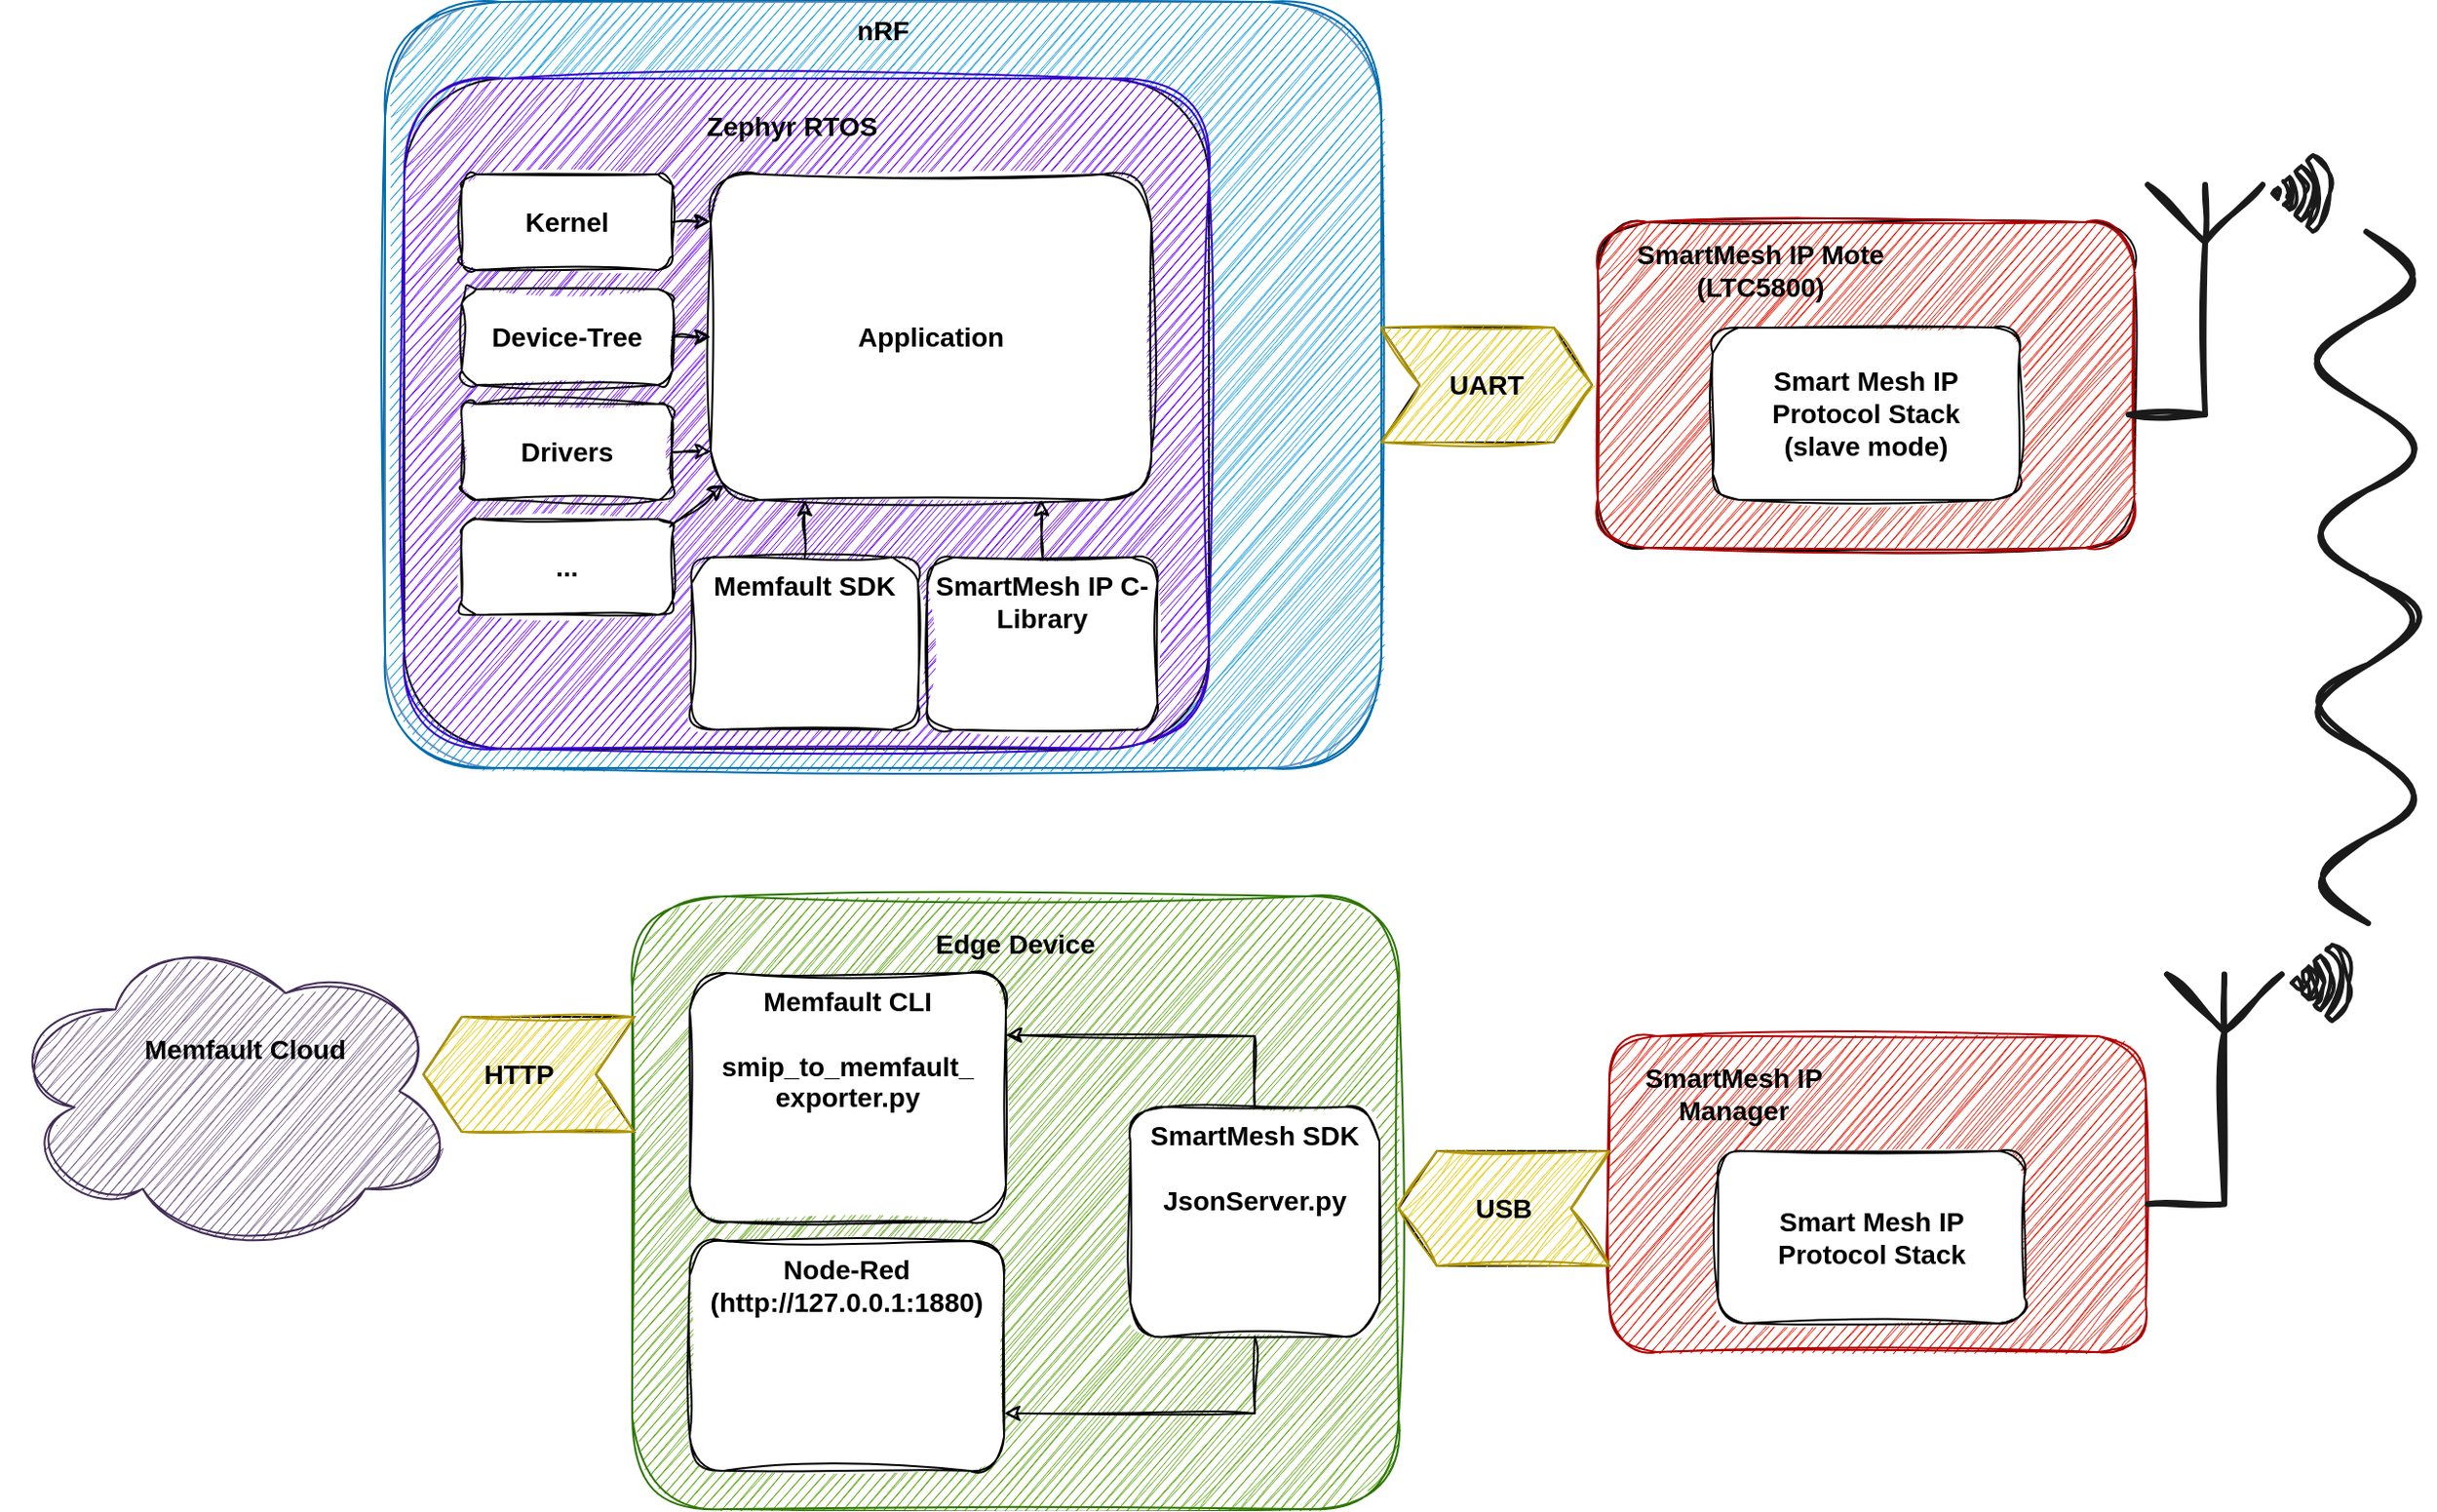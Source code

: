 <mxfile version="22.0.0" type="device">
  <diagram name="Seite-1" id="L0GpzifBV8TgFiYxbjSZ">
    <mxGraphModel dx="2856" dy="1033" grid="1" gridSize="10" guides="1" tooltips="1" connect="1" arrows="1" fold="1" page="1" pageScale="1" pageWidth="1169" pageHeight="827" background="#FFFFFF" math="0" shadow="0">
      <root>
        <mxCell id="0" />
        <mxCell id="1" parent="0" />
        <mxCell id="WVzPtnamkMBLntwU1Xq9-48" value="" style="rounded=1;whiteSpace=wrap;html=1;sketch=1;curveFitting=1;jiggle=2;" parent="1" vertex="1">
          <mxGeometry x="683" y="155" width="280" height="170" as="geometry" />
        </mxCell>
        <mxCell id="WVzPtnamkMBLntwU1Xq9-47" value="" style="shape=step;perimeter=stepPerimeter;whiteSpace=wrap;html=1;fixedSize=1;" parent="1" vertex="1">
          <mxGeometry x="570" y="210" width="110" height="60" as="geometry" />
        </mxCell>
        <mxCell id="WVzPtnamkMBLntwU1Xq9-29" value="" style="rounded=1;whiteSpace=wrap;html=1;fillColor=#FFFFFF;strokeColor=#6c8ebf;" parent="1" vertex="1">
          <mxGeometry x="50" y="40" width="520" height="400" as="geometry" />
        </mxCell>
        <mxCell id="UuiTJsC0Ss3qDs7PkN3w-1" value="" style="rounded=1;whiteSpace=wrap;html=1;fillColor=#1ba1e2;strokeColor=#006EAF;sketch=1;curveFitting=1;jiggle=2;fontColor=#ffffff;" parent="1" vertex="1">
          <mxGeometry x="50" y="40" width="520" height="400" as="geometry" />
        </mxCell>
        <mxCell id="UuiTJsC0Ss3qDs7PkN3w-2" value="&lt;b&gt;&lt;font style=&quot;font-size: 14px;&quot;&gt;nRF&lt;/font&gt;&lt;/b&gt;" style="text;html=1;strokeColor=none;fillColor=none;align=center;verticalAlign=middle;whiteSpace=wrap;rounded=0;sketch=1;curveFitting=1;jiggle=2;" parent="1" vertex="1">
          <mxGeometry x="265" y="40" width="90" height="30" as="geometry" />
        </mxCell>
        <mxCell id="H8hU0eeSxLjhWpU3ffF--6" value="" style="rounded=1;whiteSpace=wrap;html=1;fillColor=#e51400;strokeColor=#B20000;sketch=1;curveFitting=1;jiggle=2;fontColor=#ffffff;" parent="1" vertex="1">
          <mxGeometry x="683" y="155" width="280" height="170" as="geometry" />
        </mxCell>
        <mxCell id="H8hU0eeSxLjhWpU3ffF--5" value="&lt;font style=&quot;font-size: 14px;&quot;&gt;&lt;b&gt;UART&lt;/b&gt;&lt;/font&gt;" style="shape=step;perimeter=stepPerimeter;whiteSpace=wrap;html=1;fixedSize=1;fillColor=#e3c800;strokeColor=#B09500;sketch=1;curveFitting=1;jiggle=2;fontColor=#000000;" parent="1" vertex="1">
          <mxGeometry x="570" y="210" width="110" height="60" as="geometry" />
        </mxCell>
        <mxCell id="H8hU0eeSxLjhWpU3ffF--8" value="&lt;font style=&quot;font-size: 14px;&quot;&gt;&lt;b&gt;Smart Mesh IP &lt;br&gt;Protocol Stack&lt;br&gt;(slave mode)&lt;br&gt;&lt;/b&gt;&lt;/font&gt;" style="rounded=1;whiteSpace=wrap;html=1;sketch=1;curveFitting=1;jiggle=2;" parent="1" vertex="1">
          <mxGeometry x="743" y="210" width="160" height="90" as="geometry" />
        </mxCell>
        <mxCell id="H8hU0eeSxLjhWpU3ffF--35" value="&lt;b&gt;&lt;font style=&quot;font-size: 14px;&quot;&gt;SmartMesh IP Mote &lt;br&gt;(&lt;/font&gt;&lt;/b&gt;&lt;b style=&quot;border-color: var(--border-color);&quot;&gt;&lt;font style=&quot;border-color: var(--border-color); font-size: 14px;&quot;&gt;LTC5800)&lt;/font&gt;&lt;/b&gt;" style="text;html=1;strokeColor=none;fillColor=none;align=center;verticalAlign=middle;whiteSpace=wrap;rounded=0;sketch=1;curveFitting=1;jiggle=2;" parent="1" vertex="1">
          <mxGeometry x="673" y="155" width="190" height="50" as="geometry" />
        </mxCell>
        <mxCell id="H8hU0eeSxLjhWpU3ffF--47" value="" style="shape=image;verticalLabelPosition=bottom;labelBackgroundColor=default;verticalAlign=top;aspect=fixed;imageAspect=0;image=https://upload.wikimedia.org/wikipedia/commons/thumb/2/2c/Nordic_Semiconductor_Company_Logo.svg/1200px-Nordic_Semiconductor_Company_Logo.svg.png;sketch=1;curveFitting=1;jiggle=2;" parent="1" vertex="1">
          <mxGeometry x="490" y="49.86" width="70" height="60.14" as="geometry" />
        </mxCell>
        <mxCell id="H8hU0eeSxLjhWpU3ffF--52" value="" style="shape=image;verticalLabelPosition=bottom;labelBackgroundColor=default;verticalAlign=top;aspect=fixed;imageAspect=0;image=https://www.seekpng.com/png/full/246-2469562_analog-devices-logo-png-transparent-analog-devices-logo.png;sketch=1;curveFitting=1;jiggle=2;" parent="1" vertex="1">
          <mxGeometry x="843" y="165" width="101.69" height="30" as="geometry" />
        </mxCell>
        <mxCell id="WVzPtnamkMBLntwU1Xq9-9" value="" style="group;sketch=1;curveFitting=1;jiggle=2;" parent="1" vertex="1" connectable="0">
          <mxGeometry x="689" y="580" width="280" height="165" as="geometry" />
        </mxCell>
        <mxCell id="WVzPtnamkMBLntwU1Xq9-55" value="" style="rounded=1;whiteSpace=wrap;html=1;fillColor=#FFFFFF;strokeColor=#FFFFFF;" parent="WVzPtnamkMBLntwU1Xq9-9" vertex="1">
          <mxGeometry width="280" height="165" as="geometry" />
        </mxCell>
        <mxCell id="H8hU0eeSxLjhWpU3ffF--16" value="" style="rounded=1;whiteSpace=wrap;html=1;fillColor=#e51400;strokeColor=#B20000;sketch=1;curveFitting=1;jiggle=2;fontColor=#ffffff;" parent="WVzPtnamkMBLntwU1Xq9-9" vertex="1">
          <mxGeometry width="280" height="165" as="geometry" />
        </mxCell>
        <mxCell id="H8hU0eeSxLjhWpU3ffF--17" value="&lt;b&gt;&lt;font style=&quot;font-size: 14px;&quot;&gt;SmartMesh IP Manager&lt;/font&gt;&lt;/b&gt;" style="text;html=1;strokeColor=none;fillColor=none;align=center;verticalAlign=middle;whiteSpace=wrap;rounded=0;sketch=1;curveFitting=1;jiggle=2;" parent="WVzPtnamkMBLntwU1Xq9-9" vertex="1">
          <mxGeometry x="15" y="10" width="100" height="40" as="geometry" />
        </mxCell>
        <mxCell id="H8hU0eeSxLjhWpU3ffF--26" value="&lt;font style=&quot;font-size: 14px;&quot;&gt;&lt;b&gt;Smart Mesh IP &lt;br&gt;Protocol Stack&lt;br&gt;&lt;/b&gt;&lt;/font&gt;" style="rounded=1;whiteSpace=wrap;html=1;sketch=1;curveFitting=1;jiggle=2;" parent="WVzPtnamkMBLntwU1Xq9-9" vertex="1">
          <mxGeometry x="56.69" y="60" width="160" height="90" as="geometry" />
        </mxCell>
        <mxCell id="H8hU0eeSxLjhWpU3ffF--53" value="" style="shape=image;verticalLabelPosition=bottom;labelBackgroundColor=default;verticalAlign=top;aspect=fixed;imageAspect=0;image=https://www.seekpng.com/png/full/246-2469562_analog-devices-logo-png-transparent-analog-devices-logo.png;sketch=1;curveFitting=1;jiggle=2;" parent="WVzPtnamkMBLntwU1Xq9-9" vertex="1">
          <mxGeometry x="152.49" y="15" width="101.69" height="30" as="geometry" />
        </mxCell>
        <mxCell id="WVzPtnamkMBLntwU1Xq9-11" value="" style="group;" parent="1" vertex="1" connectable="0">
          <mxGeometry x="-150" y="523.5" width="237" height="196.5" as="geometry" />
        </mxCell>
        <mxCell id="WVzPtnamkMBLntwU1Xq9-73" value="" style="ellipse;shape=cloud;whiteSpace=wrap;html=1;fillColor=#FFFFFF;strokeColor=#FFFFFF;" parent="WVzPtnamkMBLntwU1Xq9-11" vertex="1">
          <mxGeometry x="1.135e-14" width="237.0" height="170.337" as="geometry" />
        </mxCell>
        <mxCell id="H8hU0eeSxLjhWpU3ffF--31" value="" style="ellipse;shape=cloud;whiteSpace=wrap;html=1;fillColor=#76608a;strokeColor=#432D57;sketch=1;curveFitting=1;jiggle=2;fontColor=#ffffff;" parent="WVzPtnamkMBLntwU1Xq9-11" vertex="1">
          <mxGeometry width="237.0" height="170.337" as="geometry" />
        </mxCell>
        <mxCell id="H8hU0eeSxLjhWpU3ffF--41" value="&lt;b&gt;&lt;font style=&quot;font-size: 14px;&quot;&gt;Memfault Cloud&lt;/font&gt;&lt;/b&gt;" style="text;html=1;strokeColor=none;fillColor=none;align=center;verticalAlign=middle;whiteSpace=wrap;rounded=0;sketch=1;curveFitting=1;jiggle=2;" parent="WVzPtnamkMBLntwU1Xq9-11" vertex="1">
          <mxGeometry x="72.086" y="46.759" width="109.943" height="33.399" as="geometry" />
        </mxCell>
        <mxCell id="H8hU0eeSxLjhWpU3ffF--49" value="" style="shape=image;verticalLabelPosition=bottom;labelBackgroundColor=default;verticalAlign=top;aspect=fixed;imageAspect=0;image=https://docs.memfault.com/img/memfault-logo-full-light-min.png;sketch=1;curveFitting=1;jiggle=2;" parent="WVzPtnamkMBLntwU1Xq9-11" vertex="1">
          <mxGeometry x="39.28" y="80" width="175.42" height="52.48" as="geometry" />
        </mxCell>
        <mxCell id="WVzPtnamkMBLntwU1Xq9-16" value="" style="group;sketch=1;curveFitting=1;jiggle=2;" parent="1" vertex="1" connectable="0">
          <mxGeometry x="179" y="507" width="421" height="320" as="geometry" />
        </mxCell>
        <mxCell id="WVzPtnamkMBLntwU1Xq9-59" value="" style="rounded=1;whiteSpace=wrap;html=1;fillColor=#FFFFFF;strokeColor=#FFFFFF;" parent="WVzPtnamkMBLntwU1Xq9-16" vertex="1">
          <mxGeometry width="400" height="320" as="geometry" />
        </mxCell>
        <mxCell id="H8hU0eeSxLjhWpU3ffF--29" value="" style="rounded=1;whiteSpace=wrap;html=1;fillColor=#60a917;strokeColor=#2D7600;sketch=1;curveFitting=1;jiggle=2;fontColor=#ffffff;" parent="WVzPtnamkMBLntwU1Xq9-16" vertex="1">
          <mxGeometry width="400" height="320" as="geometry" />
        </mxCell>
        <mxCell id="H8hU0eeSxLjhWpU3ffF--30" value="&lt;b&gt;&lt;font style=&quot;font-size: 14px;&quot;&gt;Edge Device&lt;/font&gt;&lt;/b&gt;" style="text;html=1;strokeColor=none;fillColor=none;align=center;verticalAlign=middle;whiteSpace=wrap;rounded=0;sketch=1;curveFitting=1;jiggle=2;" parent="WVzPtnamkMBLntwU1Xq9-16" vertex="1">
          <mxGeometry x="155" y="10" width="90" height="30" as="geometry" />
        </mxCell>
        <mxCell id="H8hU0eeSxLjhWpU3ffF--36" value="&lt;font style=&quot;font-size: 14px;&quot;&gt;&lt;b&gt;SmartMesh SDK&lt;br&gt;&lt;br&gt;JsonServer.py&lt;br&gt;&lt;/b&gt;&lt;/font&gt;" style="rounded=1;whiteSpace=wrap;html=1;verticalAlign=top;sketch=1;curveFitting=1;jiggle=2;" parent="WVzPtnamkMBLntwU1Xq9-16" vertex="1">
          <mxGeometry x="260" y="110" width="130" height="120" as="geometry" />
        </mxCell>
        <mxCell id="H8hU0eeSxLjhWpU3ffF--38" value="&lt;font style=&quot;font-size: 14px;&quot;&gt;&lt;b&gt;Node-Red&lt;br&gt;(http://127.0.0.1:1880)&lt;br&gt;&lt;/b&gt;&lt;/font&gt;" style="rounded=1;whiteSpace=wrap;html=1;verticalAlign=top;sketch=1;curveFitting=1;jiggle=2;" parent="WVzPtnamkMBLntwU1Xq9-16" vertex="1">
          <mxGeometry x="30" y="180" width="164.1" height="120" as="geometry" />
        </mxCell>
        <mxCell id="H8hU0eeSxLjhWpU3ffF--39" value="" style="endArrow=classic;html=1;rounded=0;entryX=1;entryY=0.75;entryDx=0;entryDy=0;exitX=0.5;exitY=1;exitDx=0;exitDy=0;sketch=1;curveFitting=1;jiggle=2;" parent="WVzPtnamkMBLntwU1Xq9-16" source="H8hU0eeSxLjhWpU3ffF--36" target="H8hU0eeSxLjhWpU3ffF--38" edge="1">
          <mxGeometry width="50" height="50" relative="1" as="geometry">
            <mxPoint x="325" y="380" as="sourcePoint" />
            <mxPoint x="380" as="targetPoint" />
            <Array as="points">
              <mxPoint x="325" y="270" />
            </Array>
          </mxGeometry>
        </mxCell>
        <mxCell id="H8hU0eeSxLjhWpU3ffF--54" value="" style="shape=image;verticalLabelPosition=bottom;labelBackgroundColor=default;verticalAlign=top;aspect=fixed;imageAspect=0;image=https://upload.wikimedia.org/wikipedia/commons/thumb/c/c3/Python-logo-notext.svg/1200px-Python-logo-notext.svg.png;sketch=1;curveFitting=1;jiggle=2;" parent="WVzPtnamkMBLntwU1Xq9-16" vertex="1">
          <mxGeometry x="302.19" y="170" width="45.63" height="50" as="geometry" />
        </mxCell>
        <mxCell id="H8hU0eeSxLjhWpU3ffF--56" value="" style="shape=image;verticalLabelPosition=bottom;labelBackgroundColor=default;verticalAlign=top;aspect=fixed;imageAspect=0;image=https://www.seven.io/wp-content/uploads/integrationen_nodered.png;sketch=1;curveFitting=1;jiggle=2;" parent="WVzPtnamkMBLntwU1Xq9-16" vertex="1">
          <mxGeometry x="67.05" y="210" width="90" height="90" as="geometry" />
        </mxCell>
        <mxCell id="4KodNN3pUrY_mD3znD1i-3" value="&lt;font style=&quot;font-size: 14px;&quot;&gt;&lt;b&gt;Memfault CLI&lt;br&gt;&lt;br&gt;smip_to_memfault_&lt;br&gt;exporter.py&lt;br&gt;&lt;/b&gt;&lt;/font&gt;" style="rounded=1;whiteSpace=wrap;html=1;verticalAlign=top;sketch=1;curveFitting=1;jiggle=2;" parent="WVzPtnamkMBLntwU1Xq9-16" vertex="1">
          <mxGeometry x="30" y="40" width="165" height="130" as="geometry" />
        </mxCell>
        <mxCell id="4KodNN3pUrY_mD3znD1i-4" value="" style="shape=image;verticalLabelPosition=bottom;labelBackgroundColor=default;verticalAlign=top;aspect=fixed;imageAspect=0;image=https://upload.wikimedia.org/wikipedia/commons/thumb/c/c3/Python-logo-notext.svg/1200px-Python-logo-notext.svg.png;sketch=1;curveFitting=1;jiggle=2;" parent="WVzPtnamkMBLntwU1Xq9-16" vertex="1">
          <mxGeometry x="89.24" y="120" width="45.63" height="50" as="geometry" />
        </mxCell>
        <mxCell id="WVzPtnamkMBLntwU1Xq9-15" value="" style="endArrow=classic;html=1;rounded=0;entryX=1;entryY=0.25;entryDx=0;entryDy=0;exitX=0.5;exitY=0;exitDx=0;exitDy=0;sketch=1;curveFitting=1;jiggle=2;" parent="WVzPtnamkMBLntwU1Xq9-16" source="H8hU0eeSxLjhWpU3ffF--36" target="4KodNN3pUrY_mD3znD1i-3" edge="1">
          <mxGeometry width="50" height="50" relative="1" as="geometry">
            <mxPoint x="335" y="240" as="sourcePoint" />
            <mxPoint x="204" y="280" as="targetPoint" />
            <Array as="points">
              <mxPoint x="325" y="73" />
            </Array>
          </mxGeometry>
        </mxCell>
        <mxCell id="WVzPtnamkMBLntwU1Xq9-37" value="" style="group;sketch=1;curveFitting=1;jiggle=2;strokeColor=none;" parent="1" vertex="1" connectable="0">
          <mxGeometry x="970" y="120" width="95" height="135.5" as="geometry" />
        </mxCell>
        <mxCell id="WVzPtnamkMBLntwU1Xq9-30" value="" style="endArrow=none;html=1;rounded=0;strokeColor=#1A1A1A;strokeWidth=3;sketch=1;curveFitting=1;jiggle=2;" parent="WVzPtnamkMBLntwU1Xq9-37" edge="1">
          <mxGeometry width="50" height="50" relative="1" as="geometry">
            <mxPoint x="-10" y="135.5" as="sourcePoint" />
            <mxPoint x="30" y="45.5" as="targetPoint" />
            <Array as="points">
              <mxPoint x="30" y="135.5" />
            </Array>
          </mxGeometry>
        </mxCell>
        <mxCell id="WVzPtnamkMBLntwU1Xq9-33" value="" style="endArrow=none;html=1;rounded=0;strokeColor=#1A1A1A;strokeWidth=3;sketch=1;curveFitting=1;jiggle=2;" parent="WVzPtnamkMBLntwU1Xq9-37" edge="1">
          <mxGeometry width="50" height="50" relative="1" as="geometry">
            <mxPoint x="30" y="45.5" as="sourcePoint" />
            <mxPoint x="60" y="15.5" as="targetPoint" />
          </mxGeometry>
        </mxCell>
        <mxCell id="WVzPtnamkMBLntwU1Xq9-34" value="" style="endArrow=none;html=1;rounded=0;strokeColor=#1A1A1A;strokeWidth=3;sketch=1;curveFitting=1;jiggle=2;" parent="WVzPtnamkMBLntwU1Xq9-37" edge="1">
          <mxGeometry width="50" height="50" relative="1" as="geometry">
            <mxPoint x="30" y="45.5" as="sourcePoint" />
            <mxPoint x="30" y="15.5" as="targetPoint" />
          </mxGeometry>
        </mxCell>
        <mxCell id="WVzPtnamkMBLntwU1Xq9-35" value="" style="endArrow=none;html=1;rounded=0;strokeColor=#1A1A1A;strokeWidth=3;sketch=1;curveFitting=1;jiggle=2;" parent="WVzPtnamkMBLntwU1Xq9-37" edge="1">
          <mxGeometry width="50" height="50" relative="1" as="geometry">
            <mxPoint x="30" y="45.5" as="sourcePoint" />
            <mxPoint y="15.5" as="targetPoint" />
          </mxGeometry>
        </mxCell>
        <mxCell id="WVzPtnamkMBLntwU1Xq9-36" value="" style="html=1;verticalLabelPosition=bottom;align=center;labelBackgroundColor=#ffffff;verticalAlign=top;strokeWidth=2;strokeColor=#1A1A1A;shadow=0;dashed=0;shape=mxgraph.ios7.icons.wifi;pointerEvents=1;fillColor=none;rotation=90;sketch=1;curveFitting=1;jiggle=2;" parent="WVzPtnamkMBLntwU1Xq9-37" vertex="1">
          <mxGeometry x="60" y="5" width="40" height="30" as="geometry" />
        </mxCell>
        <mxCell id="WVzPtnamkMBLntwU1Xq9-46" value="" style="rounded=1;whiteSpace=wrap;html=1;" parent="1" vertex="1">
          <mxGeometry x="60" y="80" width="420" height="350" as="geometry" />
        </mxCell>
        <mxCell id="UuiTJsC0Ss3qDs7PkN3w-3" value="" style="rounded=1;whiteSpace=wrap;html=1;fillColor=#6a00ff;strokeColor=#3700CC;sketch=1;curveFitting=1;jiggle=2;fontColor=#ffffff;" parent="1" vertex="1">
          <mxGeometry x="60" y="80" width="420" height="350" as="geometry" />
        </mxCell>
        <mxCell id="UuiTJsC0Ss3qDs7PkN3w-5" value="&lt;b&gt;&lt;font style=&quot;font-size: 14px;&quot;&gt;Zephyr RTOS&lt;/font&gt;&lt;/b&gt;" style="text;html=1;strokeColor=none;fillColor=none;align=center;verticalAlign=middle;whiteSpace=wrap;rounded=0;sketch=1;curveFitting=1;jiggle=2;" parent="1" vertex="1">
          <mxGeometry x="210" y="90" width="105" height="30" as="geometry" />
        </mxCell>
        <mxCell id="UuiTJsC0Ss3qDs7PkN3w-6" value="&lt;font style=&quot;font-size: 14px;&quot;&gt;&lt;b&gt;Kernel&lt;/b&gt;&lt;/font&gt;" style="rounded=1;whiteSpace=wrap;html=1;sketch=1;curveFitting=1;jiggle=2;" parent="1" vertex="1">
          <mxGeometry x="90" y="130" width="110" height="50" as="geometry" />
        </mxCell>
        <mxCell id="UuiTJsC0Ss3qDs7PkN3w-7" value="&lt;font style=&quot;font-size: 14px;&quot;&gt;&lt;b&gt;Device-Tree&lt;/b&gt;&lt;/font&gt;" style="rounded=1;whiteSpace=wrap;html=1;sketch=1;curveFitting=1;jiggle=2;" parent="1" vertex="1">
          <mxGeometry x="90" y="190" width="110" height="50" as="geometry" />
        </mxCell>
        <mxCell id="UuiTJsC0Ss3qDs7PkN3w-8" value="&lt;font style=&quot;font-size: 14px;&quot;&gt;&lt;b&gt;Drivers&lt;/b&gt;&lt;/font&gt;" style="rounded=1;whiteSpace=wrap;html=1;sketch=1;curveFitting=1;jiggle=2;" parent="1" vertex="1">
          <mxGeometry x="90" y="250" width="110" height="50" as="geometry" />
        </mxCell>
        <mxCell id="UuiTJsC0Ss3qDs7PkN3w-9" value="&lt;font style=&quot;font-size: 14px;&quot;&gt;&lt;b&gt;Application&lt;/b&gt;&lt;/font&gt;" style="rounded=1;whiteSpace=wrap;html=1;sketch=1;curveFitting=1;jiggle=2;" parent="1" vertex="1">
          <mxGeometry x="220" y="130" width="230" height="170" as="geometry" />
        </mxCell>
        <mxCell id="UuiTJsC0Ss3qDs7PkN3w-11" value="&lt;font style=&quot;font-size: 14px;&quot;&gt;&lt;b&gt;Memfault SDK&lt;/b&gt;&lt;/font&gt;" style="rounded=1;whiteSpace=wrap;html=1;verticalAlign=top;sketch=1;curveFitting=1;jiggle=2;" parent="1" vertex="1">
          <mxGeometry x="210" y="330" width="118.15" height="90" as="geometry" />
        </mxCell>
        <mxCell id="UuiTJsC0Ss3qDs7PkN3w-12" value="" style="endArrow=classic;html=1;rounded=0;exitX=0.5;exitY=0;exitDx=0;exitDy=0;sketch=1;curveFitting=1;jiggle=2;" parent="1" source="UuiTJsC0Ss3qDs7PkN3w-11" edge="1">
          <mxGeometry width="50" height="50" relative="1" as="geometry">
            <mxPoint x="540" y="200" as="sourcePoint" />
            <mxPoint x="269" y="300" as="targetPoint" />
          </mxGeometry>
        </mxCell>
        <mxCell id="H8hU0eeSxLjhWpU3ffF--1" value="&lt;font style=&quot;font-size: 14px;&quot;&gt;&lt;b&gt;SmartMesh IP C-Library&lt;/b&gt;&lt;/font&gt;" style="rounded=1;whiteSpace=wrap;html=1;verticalAlign=top;sketch=1;curveFitting=1;jiggle=2;" parent="1" vertex="1">
          <mxGeometry x="333.17" y="330" width="120" height="90" as="geometry" />
        </mxCell>
        <mxCell id="H8hU0eeSxLjhWpU3ffF--2" value="" style="endArrow=classic;html=1;rounded=0;exitX=0.5;exitY=0;exitDx=0;exitDy=0;entryX=0.75;entryY=1;entryDx=0;entryDy=0;sketch=1;curveFitting=1;jiggle=2;" parent="1" source="H8hU0eeSxLjhWpU3ffF--1" target="UuiTJsC0Ss3qDs7PkN3w-9" edge="1">
          <mxGeometry width="50" height="50" relative="1" as="geometry">
            <mxPoint x="550" y="320" as="sourcePoint" />
            <mxPoint x="600" y="270" as="targetPoint" />
          </mxGeometry>
        </mxCell>
        <mxCell id="H8hU0eeSxLjhWpU3ffF--46" value="" style="shape=image;verticalLabelPosition=bottom;labelBackgroundColor=default;verticalAlign=top;aspect=fixed;imageAspect=0;image=https://upload.wikimedia.org/wikipedia/commons/thumb/6/64/Zephyr_RTOS_logo_2015.svg/1200px-Zephyr_RTOS_logo_2015.svg.png;sketch=1;curveFitting=1;jiggle=2;" parent="1" vertex="1">
          <mxGeometry x="315" y="83.82" width="85" height="42.36" as="geometry" />
        </mxCell>
        <mxCell id="H8hU0eeSxLjhWpU3ffF--48" value="" style="shape=image;verticalLabelPosition=bottom;labelBackgroundColor=default;verticalAlign=top;aspect=fixed;imageAspect=0;image=https://docs.memfault.com/img/memfault-logo-full-light-min.png;sketch=1;curveFitting=1;jiggle=2;" parent="1" vertex="1">
          <mxGeometry x="210" y="370.0" width="115.02" height="34.41" as="geometry" />
        </mxCell>
        <mxCell id="WVzPtnamkMBLntwU1Xq9-1" value="&lt;font style=&quot;font-size: 14px;&quot;&gt;&lt;b&gt;...&lt;/b&gt;&lt;/font&gt;" style="rounded=1;whiteSpace=wrap;html=1;sketch=1;curveFitting=1;jiggle=2;" parent="1" vertex="1">
          <mxGeometry x="90" y="310" width="110" height="50" as="geometry" />
        </mxCell>
        <mxCell id="WVzPtnamkMBLntwU1Xq9-2" value="" style="endArrow=classic;html=1;rounded=0;exitX=1;exitY=0.5;exitDx=0;exitDy=0;entryX=0;entryY=0.145;entryDx=0;entryDy=0;entryPerimeter=0;sketch=1;curveFitting=1;jiggle=2;" parent="1" source="UuiTJsC0Ss3qDs7PkN3w-6" target="UuiTJsC0Ss3qDs7PkN3w-9" edge="1">
          <mxGeometry width="50" height="50" relative="1" as="geometry">
            <mxPoint x="279" y="340" as="sourcePoint" />
            <mxPoint x="280" y="309" as="targetPoint" />
          </mxGeometry>
        </mxCell>
        <mxCell id="WVzPtnamkMBLntwU1Xq9-3" value="" style="endArrow=classic;html=1;rounded=0;exitX=1;exitY=0.5;exitDx=0;exitDy=0;entryX=0;entryY=0.5;entryDx=0;entryDy=0;sketch=1;curveFitting=1;jiggle=2;" parent="1" source="UuiTJsC0Ss3qDs7PkN3w-7" target="UuiTJsC0Ss3qDs7PkN3w-9" edge="1">
          <mxGeometry width="50" height="50" relative="1" as="geometry">
            <mxPoint x="210" y="165" as="sourcePoint" />
            <mxPoint x="230" y="166" as="targetPoint" />
          </mxGeometry>
        </mxCell>
        <mxCell id="WVzPtnamkMBLntwU1Xq9-4" value="" style="endArrow=classic;html=1;rounded=0;exitX=1;exitY=0.5;exitDx=0;exitDy=0;entryX=0.001;entryY=0.851;entryDx=0;entryDy=0;entryPerimeter=0;sketch=1;curveFitting=1;jiggle=2;" parent="1" source="UuiTJsC0Ss3qDs7PkN3w-8" target="UuiTJsC0Ss3qDs7PkN3w-9" edge="1">
          <mxGeometry width="50" height="50" relative="1" as="geometry">
            <mxPoint x="210" y="225" as="sourcePoint" />
            <mxPoint x="230" y="225" as="targetPoint" />
          </mxGeometry>
        </mxCell>
        <mxCell id="WVzPtnamkMBLntwU1Xq9-5" value="" style="endArrow=classic;html=1;rounded=0;exitX=0.988;exitY=0.08;exitDx=0;exitDy=0;entryX=0.03;entryY=0.955;entryDx=0;entryDy=0;entryPerimeter=0;exitPerimeter=0;sketch=1;curveFitting=1;jiggle=2;" parent="1" source="WVzPtnamkMBLntwU1Xq9-1" target="UuiTJsC0Ss3qDs7PkN3w-9" edge="1">
          <mxGeometry width="50" height="50" relative="1" as="geometry">
            <mxPoint x="210" y="165" as="sourcePoint" />
            <mxPoint x="230" y="165" as="targetPoint" />
          </mxGeometry>
        </mxCell>
        <mxCell id="WVzPtnamkMBLntwU1Xq9-6" value="" style="shape=image;verticalLabelPosition=bottom;labelBackgroundColor=default;verticalAlign=top;aspect=fixed;imageAspect=0;image=https://upload.wikimedia.org/wikipedia/commons/c/c2/GitHub_Invertocat_Logo.svg;sketch=1;curveFitting=1;jiggle=2;" parent="1" vertex="1">
          <mxGeometry x="373.17" y="374" width="40" height="40" as="geometry" />
        </mxCell>
        <mxCell id="WVzPtnamkMBLntwU1Xq9-66" value="" style="group" parent="1" vertex="1" connectable="0">
          <mxGeometry x="579" y="640" width="110" height="60" as="geometry" />
        </mxCell>
        <mxCell id="WVzPtnamkMBLntwU1Xq9-64" value="" style="shape=step;perimeter=stepPerimeter;whiteSpace=wrap;html=1;fixedSize=1;rotation=-180;" parent="WVzPtnamkMBLntwU1Xq9-66" vertex="1">
          <mxGeometry width="110" height="60" as="geometry" />
        </mxCell>
        <mxCell id="WVzPtnamkMBLntwU1Xq9-65" value="" style="shape=step;perimeter=stepPerimeter;whiteSpace=wrap;html=1;fixedSize=1;fillColor=#e3c800;strokeColor=#B09500;sketch=1;curveFitting=1;jiggle=2;fontColor=#000000;rotation=-180;" parent="WVzPtnamkMBLntwU1Xq9-66" vertex="1">
          <mxGeometry width="110" height="60" as="geometry" />
        </mxCell>
        <mxCell id="WVzPtnamkMBLntwU1Xq9-67" value="&lt;font style=&quot;font-size: 14px;&quot;&gt;&lt;b&gt;USB&lt;/b&gt;&lt;/font&gt;" style="text;html=1;strokeColor=none;fillColor=none;align=center;verticalAlign=middle;whiteSpace=wrap;rounded=0;" parent="WVzPtnamkMBLntwU1Xq9-66" vertex="1">
          <mxGeometry x="25" y="15" width="60" height="30" as="geometry" />
        </mxCell>
        <mxCell id="WVzPtnamkMBLntwU1Xq9-68" value="" style="group" parent="1" vertex="1" connectable="0">
          <mxGeometry x="70" y="570" width="110" height="60" as="geometry" />
        </mxCell>
        <mxCell id="WVzPtnamkMBLntwU1Xq9-69" value="" style="shape=step;perimeter=stepPerimeter;whiteSpace=wrap;html=1;fixedSize=1;rotation=-180;" parent="WVzPtnamkMBLntwU1Xq9-68" vertex="1">
          <mxGeometry width="110" height="60" as="geometry" />
        </mxCell>
        <mxCell id="WVzPtnamkMBLntwU1Xq9-70" value="" style="shape=step;perimeter=stepPerimeter;whiteSpace=wrap;html=1;fixedSize=1;fillColor=#e3c800;strokeColor=#B09500;sketch=1;curveFitting=1;jiggle=2;fontColor=#000000;rotation=-180;" parent="WVzPtnamkMBLntwU1Xq9-68" vertex="1">
          <mxGeometry width="110" height="60" as="geometry" />
        </mxCell>
        <mxCell id="WVzPtnamkMBLntwU1Xq9-71" value="&lt;font style=&quot;font-size: 14px;&quot;&gt;&lt;b&gt;HTTP&lt;/b&gt;&lt;/font&gt;" style="text;html=1;strokeColor=none;fillColor=none;align=center;verticalAlign=middle;whiteSpace=wrap;rounded=0;" parent="WVzPtnamkMBLntwU1Xq9-68" vertex="1">
          <mxGeometry x="20" y="15" width="60" height="30" as="geometry" />
        </mxCell>
        <mxCell id="WVzPtnamkMBLntwU1Xq9-85" value="" style="group" parent="1" vertex="1" connectable="0">
          <mxGeometry x="1050.91" y="160" width="67.18" height="361.09" as="geometry" />
        </mxCell>
        <mxCell id="WVzPtnamkMBLntwU1Xq9-80" value="" style="pointerEvents=1;verticalLabelPosition=bottom;shadow=0;dashed=0;align=center;html=1;verticalAlign=top;shape=mxgraph.electrical.waveforms.sine_wave;strokeColor=#1A1A1A;strokeWidth=3;sketch=1;curveFitting=1;jiggle=2;rotation=90;" parent="WVzPtnamkMBLntwU1Xq9-85" vertex="1">
          <mxGeometry x="-11.91" y="11.91" width="90" height="66.18" as="geometry" />
        </mxCell>
        <mxCell id="WVzPtnamkMBLntwU1Xq9-81" value="" style="pointerEvents=1;verticalLabelPosition=bottom;shadow=0;dashed=0;align=center;html=1;verticalAlign=top;shape=mxgraph.electrical.waveforms.sine_wave;strokeColor=#1A1A1A;strokeWidth=3;sketch=1;curveFitting=1;jiggle=2;rotation=90;" parent="WVzPtnamkMBLntwU1Xq9-85" vertex="1">
          <mxGeometry x="-11.91" y="102" width="90" height="66.18" as="geometry" />
        </mxCell>
        <mxCell id="WVzPtnamkMBLntwU1Xq9-83" value="" style="pointerEvents=1;verticalLabelPosition=bottom;shadow=0;dashed=0;align=center;html=1;verticalAlign=top;shape=mxgraph.electrical.waveforms.sine_wave;strokeColor=#1A1A1A;strokeWidth=3;sketch=1;curveFitting=1;jiggle=2;rotation=90;" parent="WVzPtnamkMBLntwU1Xq9-85" vertex="1">
          <mxGeometry x="-10.91" y="192.91" width="90" height="66.18" as="geometry" />
        </mxCell>
        <mxCell id="WVzPtnamkMBLntwU1Xq9-84" value="" style="pointerEvents=1;verticalLabelPosition=bottom;shadow=0;dashed=0;align=center;html=1;verticalAlign=top;shape=mxgraph.electrical.waveforms.sine_wave;strokeColor=#1A1A1A;strokeWidth=3;sketch=1;curveFitting=1;jiggle=2;rotation=90;" parent="WVzPtnamkMBLntwU1Xq9-85" vertex="1">
          <mxGeometry x="-10.91" y="283" width="90" height="66.18" as="geometry" />
        </mxCell>
        <mxCell id="6DW6UrwtNTGOBFw1glsY-1" value="" style="group;sketch=1;curveFitting=1;jiggle=2;strokeColor=none;" vertex="1" connectable="0" parent="1">
          <mxGeometry x="980" y="532.25" width="95" height="135.5" as="geometry" />
        </mxCell>
        <mxCell id="6DW6UrwtNTGOBFw1glsY-2" value="" style="endArrow=none;html=1;rounded=0;strokeColor=#1A1A1A;strokeWidth=3;sketch=1;curveFitting=1;jiggle=2;" edge="1" parent="6DW6UrwtNTGOBFw1glsY-1">
          <mxGeometry width="50" height="50" relative="1" as="geometry">
            <mxPoint x="-10" y="135.5" as="sourcePoint" />
            <mxPoint x="30" y="45.5" as="targetPoint" />
            <Array as="points">
              <mxPoint x="30" y="135.5" />
            </Array>
          </mxGeometry>
        </mxCell>
        <mxCell id="6DW6UrwtNTGOBFw1glsY-3" value="" style="endArrow=none;html=1;rounded=0;strokeColor=#1A1A1A;strokeWidth=3;sketch=1;curveFitting=1;jiggle=2;" edge="1" parent="6DW6UrwtNTGOBFw1glsY-1">
          <mxGeometry width="50" height="50" relative="1" as="geometry">
            <mxPoint x="30" y="45.5" as="sourcePoint" />
            <mxPoint x="60" y="15.5" as="targetPoint" />
          </mxGeometry>
        </mxCell>
        <mxCell id="6DW6UrwtNTGOBFw1glsY-4" value="" style="endArrow=none;html=1;rounded=0;strokeColor=#1A1A1A;strokeWidth=3;sketch=1;curveFitting=1;jiggle=2;" edge="1" parent="6DW6UrwtNTGOBFw1glsY-1">
          <mxGeometry width="50" height="50" relative="1" as="geometry">
            <mxPoint x="30" y="45.5" as="sourcePoint" />
            <mxPoint x="30" y="15.5" as="targetPoint" />
          </mxGeometry>
        </mxCell>
        <mxCell id="6DW6UrwtNTGOBFw1glsY-5" value="" style="endArrow=none;html=1;rounded=0;strokeColor=#1A1A1A;strokeWidth=3;sketch=1;curveFitting=1;jiggle=2;" edge="1" parent="6DW6UrwtNTGOBFw1glsY-1">
          <mxGeometry width="50" height="50" relative="1" as="geometry">
            <mxPoint x="30" y="45.5" as="sourcePoint" />
            <mxPoint y="15.5" as="targetPoint" />
          </mxGeometry>
        </mxCell>
        <mxCell id="6DW6UrwtNTGOBFw1glsY-6" value="" style="html=1;verticalLabelPosition=bottom;align=center;labelBackgroundColor=#ffffff;verticalAlign=top;strokeWidth=2;strokeColor=#1A1A1A;shadow=0;dashed=0;shape=mxgraph.ios7.icons.wifi;pointerEvents=1;fillColor=none;rotation=90;sketch=1;curveFitting=1;jiggle=2;" vertex="1" parent="6DW6UrwtNTGOBFw1glsY-1">
          <mxGeometry x="60" y="5" width="40" height="30" as="geometry" />
        </mxCell>
      </root>
    </mxGraphModel>
  </diagram>
</mxfile>
